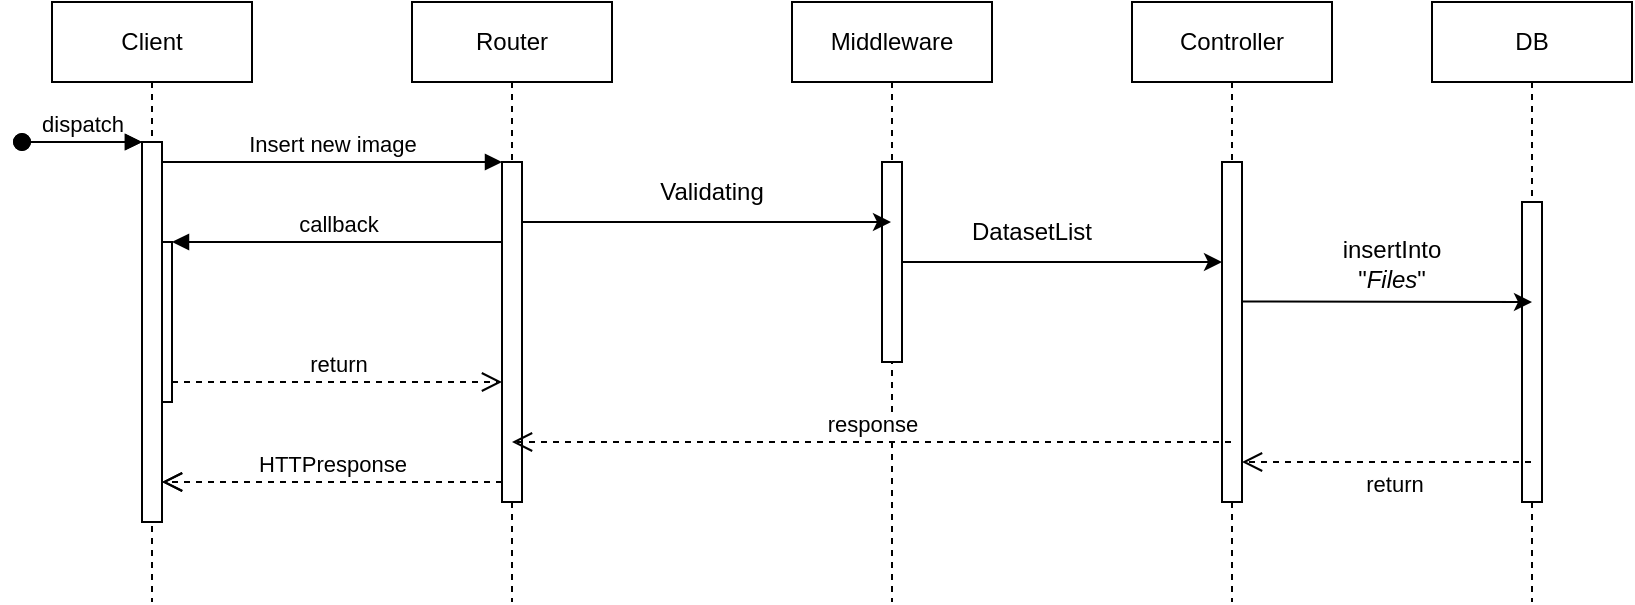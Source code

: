 <mxfile version="21.3.2" type="device">
  <diagram name="Pagina-1" id="DZfB3pwt61r0yNUZYCwc">
    <mxGraphModel dx="715" dy="445" grid="1" gridSize="10" guides="1" tooltips="1" connect="1" arrows="1" fold="1" page="1" pageScale="1" pageWidth="827" pageHeight="1169" math="0" shadow="0">
      <root>
        <mxCell id="0" />
        <mxCell id="1" parent="0" />
        <mxCell id="fbUjRWB_nGEAgTcktGUM-1" value=":Object" style="shape=umlLifeline;perimeter=lifelinePerimeter;whiteSpace=wrap;html=1;container=0;dropTarget=0;collapsible=0;recursiveResize=0;outlineConnect=0;portConstraint=eastwest;newEdgeStyle={&quot;edgeStyle&quot;:&quot;elbowEdgeStyle&quot;,&quot;elbow&quot;:&quot;vertical&quot;,&quot;curved&quot;:0,&quot;rounded&quot;:0};" vertex="1" parent="1">
          <mxGeometry x="40" y="40" width="100" height="300" as="geometry" />
        </mxCell>
        <mxCell id="fbUjRWB_nGEAgTcktGUM-2" value="" style="html=1;points=[];perimeter=orthogonalPerimeter;outlineConnect=0;targetShapes=umlLifeline;portConstraint=eastwest;newEdgeStyle={&quot;edgeStyle&quot;:&quot;elbowEdgeStyle&quot;,&quot;elbow&quot;:&quot;vertical&quot;,&quot;curved&quot;:0,&quot;rounded&quot;:0};" vertex="1" parent="fbUjRWB_nGEAgTcktGUM-1">
          <mxGeometry x="45" y="70" width="10" height="190" as="geometry" />
        </mxCell>
        <mxCell id="fbUjRWB_nGEAgTcktGUM-3" value="dispatch" style="html=1;verticalAlign=bottom;startArrow=oval;endArrow=block;startSize=8;edgeStyle=elbowEdgeStyle;elbow=vertical;curved=0;rounded=0;" edge="1" parent="fbUjRWB_nGEAgTcktGUM-1" target="fbUjRWB_nGEAgTcktGUM-2">
          <mxGeometry relative="1" as="geometry">
            <mxPoint x="-15" y="70" as="sourcePoint" />
          </mxGeometry>
        </mxCell>
        <mxCell id="fbUjRWB_nGEAgTcktGUM-4" value="" style="html=1;points=[];perimeter=orthogonalPerimeter;outlineConnect=0;targetShapes=umlLifeline;portConstraint=eastwest;newEdgeStyle={&quot;edgeStyle&quot;:&quot;elbowEdgeStyle&quot;,&quot;elbow&quot;:&quot;vertical&quot;,&quot;curved&quot;:0,&quot;rounded&quot;:0};" vertex="1" parent="fbUjRWB_nGEAgTcktGUM-1">
          <mxGeometry x="50" y="120" width="10" height="80" as="geometry" />
        </mxCell>
        <mxCell id="fbUjRWB_nGEAgTcktGUM-5" value=":Object" style="shape=umlLifeline;perimeter=lifelinePerimeter;whiteSpace=wrap;html=1;container=0;dropTarget=0;collapsible=0;recursiveResize=0;outlineConnect=0;portConstraint=eastwest;newEdgeStyle={&quot;edgeStyle&quot;:&quot;elbowEdgeStyle&quot;,&quot;elbow&quot;:&quot;vertical&quot;,&quot;curved&quot;:0,&quot;rounded&quot;:0};" vertex="1" parent="1">
          <mxGeometry x="220" y="40" width="100" height="300" as="geometry" />
        </mxCell>
        <mxCell id="fbUjRWB_nGEAgTcktGUM-6" value="" style="html=1;points=[];perimeter=orthogonalPerimeter;outlineConnect=0;targetShapes=umlLifeline;portConstraint=eastwest;newEdgeStyle={&quot;edgeStyle&quot;:&quot;elbowEdgeStyle&quot;,&quot;elbow&quot;:&quot;vertical&quot;,&quot;curved&quot;:0,&quot;rounded&quot;:0};" vertex="1" parent="fbUjRWB_nGEAgTcktGUM-5">
          <mxGeometry x="45" y="80" width="10" height="170" as="geometry" />
        </mxCell>
        <mxCell id="fbUjRWB_nGEAgTcktGUM-7" value="return" style="html=1;verticalAlign=bottom;endArrow=open;dashed=1;endSize=8;edgeStyle=elbowEdgeStyle;elbow=vertical;curved=0;rounded=0;" edge="1" parent="1" source="fbUjRWB_nGEAgTcktGUM-6" target="fbUjRWB_nGEAgTcktGUM-2">
          <mxGeometry relative="1" as="geometry">
            <mxPoint x="195" y="205" as="targetPoint" />
            <Array as="points">
              <mxPoint x="190" y="280" />
            </Array>
          </mxGeometry>
        </mxCell>
        <mxCell id="fbUjRWB_nGEAgTcktGUM-8" value="callback" style="html=1;verticalAlign=bottom;endArrow=block;edgeStyle=elbowEdgeStyle;elbow=vertical;curved=0;rounded=0;" edge="1" parent="1" source="fbUjRWB_nGEAgTcktGUM-6" target="fbUjRWB_nGEAgTcktGUM-4">
          <mxGeometry relative="1" as="geometry">
            <mxPoint x="175" y="160" as="sourcePoint" />
            <Array as="points">
              <mxPoint x="190" y="160" />
            </Array>
          </mxGeometry>
        </mxCell>
        <mxCell id="fbUjRWB_nGEAgTcktGUM-9" value="return" style="html=1;verticalAlign=bottom;endArrow=open;dashed=1;endSize=8;edgeStyle=elbowEdgeStyle;elbow=vertical;curved=0;rounded=0;" edge="1" parent="1" source="fbUjRWB_nGEAgTcktGUM-4" target="fbUjRWB_nGEAgTcktGUM-6">
          <mxGeometry relative="1" as="geometry">
            <mxPoint x="175" y="235" as="targetPoint" />
            <Array as="points">
              <mxPoint x="180" y="230" />
            </Array>
          </mxGeometry>
        </mxCell>
        <mxCell id="fbUjRWB_nGEAgTcktGUM-10" value="Client" style="shape=umlLifeline;perimeter=lifelinePerimeter;whiteSpace=wrap;html=1;container=0;dropTarget=0;collapsible=0;recursiveResize=0;outlineConnect=0;portConstraint=eastwest;newEdgeStyle={&quot;edgeStyle&quot;:&quot;elbowEdgeStyle&quot;,&quot;elbow&quot;:&quot;vertical&quot;,&quot;curved&quot;:0,&quot;rounded&quot;:0};" vertex="1" parent="1">
          <mxGeometry x="40" y="40" width="100" height="300" as="geometry" />
        </mxCell>
        <mxCell id="fbUjRWB_nGEAgTcktGUM-11" value="" style="html=1;points=[];perimeter=orthogonalPerimeter;outlineConnect=0;targetShapes=umlLifeline;portConstraint=eastwest;newEdgeStyle={&quot;edgeStyle&quot;:&quot;elbowEdgeStyle&quot;,&quot;elbow&quot;:&quot;vertical&quot;,&quot;curved&quot;:0,&quot;rounded&quot;:0};" vertex="1" parent="fbUjRWB_nGEAgTcktGUM-10">
          <mxGeometry x="45" y="70" width="10" height="190" as="geometry" />
        </mxCell>
        <mxCell id="fbUjRWB_nGEAgTcktGUM-12" value="" style="html=1;verticalAlign=bottom;startArrow=oval;endArrow=block;startSize=8;edgeStyle=elbowEdgeStyle;elbow=vertical;curved=0;rounded=0;" edge="1" parent="fbUjRWB_nGEAgTcktGUM-10" target="fbUjRWB_nGEAgTcktGUM-11">
          <mxGeometry relative="1" as="geometry">
            <mxPoint x="-15" y="70" as="sourcePoint" />
          </mxGeometry>
        </mxCell>
        <mxCell id="fbUjRWB_nGEAgTcktGUM-13" value="Router" style="shape=umlLifeline;perimeter=lifelinePerimeter;whiteSpace=wrap;html=1;container=0;dropTarget=0;collapsible=0;recursiveResize=0;outlineConnect=0;portConstraint=eastwest;newEdgeStyle={&quot;edgeStyle&quot;:&quot;elbowEdgeStyle&quot;,&quot;elbow&quot;:&quot;vertical&quot;,&quot;curved&quot;:0,&quot;rounded&quot;:0};" vertex="1" parent="1">
          <mxGeometry x="220" y="40" width="100" height="300" as="geometry" />
        </mxCell>
        <mxCell id="fbUjRWB_nGEAgTcktGUM-14" value="" style="html=1;points=[];perimeter=orthogonalPerimeter;outlineConnect=0;targetShapes=umlLifeline;portConstraint=eastwest;newEdgeStyle={&quot;edgeStyle&quot;:&quot;elbowEdgeStyle&quot;,&quot;elbow&quot;:&quot;vertical&quot;,&quot;curved&quot;:0,&quot;rounded&quot;:0};" vertex="1" parent="fbUjRWB_nGEAgTcktGUM-13">
          <mxGeometry x="45" y="80" width="10" height="170" as="geometry" />
        </mxCell>
        <mxCell id="fbUjRWB_nGEAgTcktGUM-15" value="Insert new image" style="html=1;verticalAlign=bottom;endArrow=block;edgeStyle=elbowEdgeStyle;elbow=horizontal;curved=0;rounded=0;" edge="1" parent="1" source="fbUjRWB_nGEAgTcktGUM-11" target="fbUjRWB_nGEAgTcktGUM-14">
          <mxGeometry relative="1" as="geometry">
            <mxPoint x="195" y="130" as="sourcePoint" />
            <Array as="points">
              <mxPoint x="180" y="120" />
            </Array>
          </mxGeometry>
        </mxCell>
        <mxCell id="fbUjRWB_nGEAgTcktGUM-16" value="HTTPresponse" style="html=1;verticalAlign=bottom;endArrow=open;dashed=1;endSize=8;edgeStyle=elbowEdgeStyle;elbow=vertical;curved=0;rounded=0;" edge="1" parent="1" source="fbUjRWB_nGEAgTcktGUM-14" target="fbUjRWB_nGEAgTcktGUM-11">
          <mxGeometry relative="1" as="geometry">
            <mxPoint x="195" y="205" as="targetPoint" />
            <Array as="points">
              <mxPoint x="190" y="280" />
            </Array>
          </mxGeometry>
        </mxCell>
        <mxCell id="fbUjRWB_nGEAgTcktGUM-17" value="" style="html=1;points=[];perimeter=orthogonalPerimeter;outlineConnect=0;targetShapes=umlLifeline;portConstraint=eastwest;newEdgeStyle={&quot;edgeStyle&quot;:&quot;elbowEdgeStyle&quot;,&quot;elbow&quot;:&quot;vertical&quot;,&quot;curved&quot;:0,&quot;rounded&quot;:0};" vertex="1" parent="1">
          <mxGeometry x="265" y="120" width="10" height="170" as="geometry" />
        </mxCell>
        <mxCell id="fbUjRWB_nGEAgTcktGUM-18" value="Middleware" style="shape=umlLifeline;perimeter=lifelinePerimeter;whiteSpace=wrap;html=1;container=0;dropTarget=0;collapsible=0;recursiveResize=0;outlineConnect=0;portConstraint=eastwest;newEdgeStyle={&quot;edgeStyle&quot;:&quot;elbowEdgeStyle&quot;,&quot;elbow&quot;:&quot;vertical&quot;,&quot;curved&quot;:0,&quot;rounded&quot;:0};" vertex="1" parent="1">
          <mxGeometry x="410" y="40" width="100" height="300" as="geometry" />
        </mxCell>
        <mxCell id="fbUjRWB_nGEAgTcktGUM-19" value="" style="html=1;points=[];perimeter=orthogonalPerimeter;outlineConnect=0;targetShapes=umlLifeline;portConstraint=eastwest;newEdgeStyle={&quot;edgeStyle&quot;:&quot;elbowEdgeStyle&quot;,&quot;elbow&quot;:&quot;vertical&quot;,&quot;curved&quot;:0,&quot;rounded&quot;:0};" vertex="1" parent="fbUjRWB_nGEAgTcktGUM-18">
          <mxGeometry x="45" y="80" width="10" height="100" as="geometry" />
        </mxCell>
        <mxCell id="fbUjRWB_nGEAgTcktGUM-20" value="Controller" style="shape=umlLifeline;perimeter=lifelinePerimeter;whiteSpace=wrap;html=1;container=0;dropTarget=0;collapsible=0;recursiveResize=0;outlineConnect=0;portConstraint=eastwest;newEdgeStyle={&quot;edgeStyle&quot;:&quot;elbowEdgeStyle&quot;,&quot;elbow&quot;:&quot;vertical&quot;,&quot;curved&quot;:0,&quot;rounded&quot;:0};" vertex="1" parent="1">
          <mxGeometry x="580" y="40" width="100" height="300" as="geometry" />
        </mxCell>
        <mxCell id="fbUjRWB_nGEAgTcktGUM-21" value="" style="html=1;points=[];perimeter=orthogonalPerimeter;outlineConnect=0;targetShapes=umlLifeline;portConstraint=eastwest;newEdgeStyle={&quot;edgeStyle&quot;:&quot;elbowEdgeStyle&quot;,&quot;elbow&quot;:&quot;vertical&quot;,&quot;curved&quot;:0,&quot;rounded&quot;:0};" vertex="1" parent="fbUjRWB_nGEAgTcktGUM-20">
          <mxGeometry x="45" y="80" width="10" height="170" as="geometry" />
        </mxCell>
        <mxCell id="fbUjRWB_nGEAgTcktGUM-22" value="" style="html=1;points=[];perimeter=orthogonalPerimeter;outlineConnect=0;targetShapes=umlLifeline;portConstraint=eastwest;newEdgeStyle={&quot;edgeStyle&quot;:&quot;elbowEdgeStyle&quot;,&quot;elbow&quot;:&quot;vertical&quot;,&quot;curved&quot;:0,&quot;rounded&quot;:0};" vertex="1" parent="1">
          <mxGeometry x="625" y="120" width="10" height="170" as="geometry" />
        </mxCell>
        <mxCell id="fbUjRWB_nGEAgTcktGUM-23" value="DB" style="shape=umlLifeline;perimeter=lifelinePerimeter;whiteSpace=wrap;html=1;container=0;dropTarget=0;collapsible=0;recursiveResize=0;outlineConnect=0;portConstraint=eastwest;newEdgeStyle={&quot;edgeStyle&quot;:&quot;elbowEdgeStyle&quot;,&quot;elbow&quot;:&quot;vertical&quot;,&quot;curved&quot;:0,&quot;rounded&quot;:0};" vertex="1" parent="1">
          <mxGeometry x="730" y="40" width="100" height="300" as="geometry" />
        </mxCell>
        <mxCell id="fbUjRWB_nGEAgTcktGUM-24" value="" style="html=1;points=[];perimeter=orthogonalPerimeter;outlineConnect=0;targetShapes=umlLifeline;portConstraint=eastwest;newEdgeStyle={&quot;edgeStyle&quot;:&quot;elbowEdgeStyle&quot;,&quot;elbow&quot;:&quot;vertical&quot;,&quot;curved&quot;:0,&quot;rounded&quot;:0};" vertex="1" parent="fbUjRWB_nGEAgTcktGUM-23">
          <mxGeometry x="45" y="100" width="10" height="150" as="geometry" />
        </mxCell>
        <mxCell id="fbUjRWB_nGEAgTcktGUM-26" value="" style="endArrow=classic;html=1;rounded=0;" edge="1" parent="1" target="fbUjRWB_nGEAgTcktGUM-18">
          <mxGeometry width="50" height="50" relative="1" as="geometry">
            <mxPoint x="275" y="150" as="sourcePoint" />
            <mxPoint x="450" y="150" as="targetPoint" />
          </mxGeometry>
        </mxCell>
        <mxCell id="fbUjRWB_nGEAgTcktGUM-27" value="Validating" style="text;html=1;strokeColor=none;fillColor=none;align=center;verticalAlign=middle;whiteSpace=wrap;rounded=0;" vertex="1" parent="1">
          <mxGeometry x="340" y="120" width="60" height="30" as="geometry" />
        </mxCell>
        <mxCell id="fbUjRWB_nGEAgTcktGUM-28" value="DatasetList" style="text;html=1;strokeColor=none;fillColor=none;align=center;verticalAlign=middle;whiteSpace=wrap;rounded=0;" vertex="1" parent="1">
          <mxGeometry x="470" y="140" width="120" height="30" as="geometry" />
        </mxCell>
        <mxCell id="fbUjRWB_nGEAgTcktGUM-29" value="" style="endArrow=classic;html=1;rounded=0;" edge="1" parent="1">
          <mxGeometry width="50" height="50" relative="1" as="geometry">
            <mxPoint x="465" y="170" as="sourcePoint" />
            <mxPoint x="625" y="170" as="targetPoint" />
          </mxGeometry>
        </mxCell>
        <mxCell id="fbUjRWB_nGEAgTcktGUM-31" value="insertInto &quot;&lt;i&gt;Files&lt;/i&gt;&quot;" style="text;html=1;strokeColor=none;fillColor=none;align=center;verticalAlign=middle;whiteSpace=wrap;rounded=0;" vertex="1" parent="1">
          <mxGeometry x="680" y="156" width="60" height="30" as="geometry" />
        </mxCell>
        <mxCell id="fbUjRWB_nGEAgTcktGUM-32" value="response" style="html=1;verticalAlign=bottom;endArrow=open;dashed=1;endSize=8;edgeStyle=elbowEdgeStyle;elbow=vertical;curved=0;rounded=0;" edge="1" parent="1" source="fbUjRWB_nGEAgTcktGUM-20" target="fbUjRWB_nGEAgTcktGUM-13">
          <mxGeometry relative="1" as="geometry">
            <mxPoint x="268" y="250" as="targetPoint" />
            <Array as="points">
              <mxPoint x="510" y="260" />
              <mxPoint x="363" y="250" />
            </Array>
            <mxPoint x="438" y="250" as="sourcePoint" />
          </mxGeometry>
        </mxCell>
        <mxCell id="fbUjRWB_nGEAgTcktGUM-33" value="return" style="html=1;verticalAlign=bottom;endArrow=open;dashed=1;endSize=8;edgeStyle=elbowEdgeStyle;elbow=vertical;curved=0;rounded=0;" edge="1" parent="1" target="fbUjRWB_nGEAgTcktGUM-22" source="fbUjRWB_nGEAgTcktGUM-23">
          <mxGeometry x="-0.049" y="20" relative="1" as="geometry">
            <mxPoint x="615" y="260" as="targetPoint" />
            <Array as="points">
              <mxPoint x="720" y="270" />
              <mxPoint x="700" y="260" />
              <mxPoint x="729" y="221" />
              <mxPoint x="710" y="260" />
            </Array>
            <mxPoint x="774" y="264" as="sourcePoint" />
            <mxPoint as="offset" />
          </mxGeometry>
        </mxCell>
        <mxCell id="fbUjRWB_nGEAgTcktGUM-35" value="" style="endArrow=classic;html=1;rounded=0;" edge="1" parent="1">
          <mxGeometry width="50" height="50" relative="1" as="geometry">
            <mxPoint x="634.5" y="189.69" as="sourcePoint" />
            <mxPoint x="780" y="190" as="targetPoint" />
          </mxGeometry>
        </mxCell>
      </root>
    </mxGraphModel>
  </diagram>
</mxfile>

